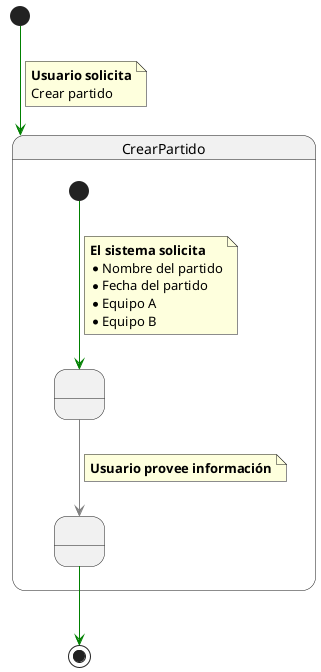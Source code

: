@startuml CrearPartido

State CrearPartido{ 

  State state1 as " "
  State state2 as " "

  [*] -[#green]-> state1

  note on link 
    <b>El sistema solicita
    * Nombre del partido
    * Fecha del partido
    * Equipo A
    * Equipo B
  end note

} 

[*] -[#green]-> CrearPartido

note on link
 <b>Usuario solicita
 Crear partido
end note

state1 -[#gray]-> state2 
note on link
 <b>Usuario provee información
end note
state2 -[#green]-> [*] 

@enduml
